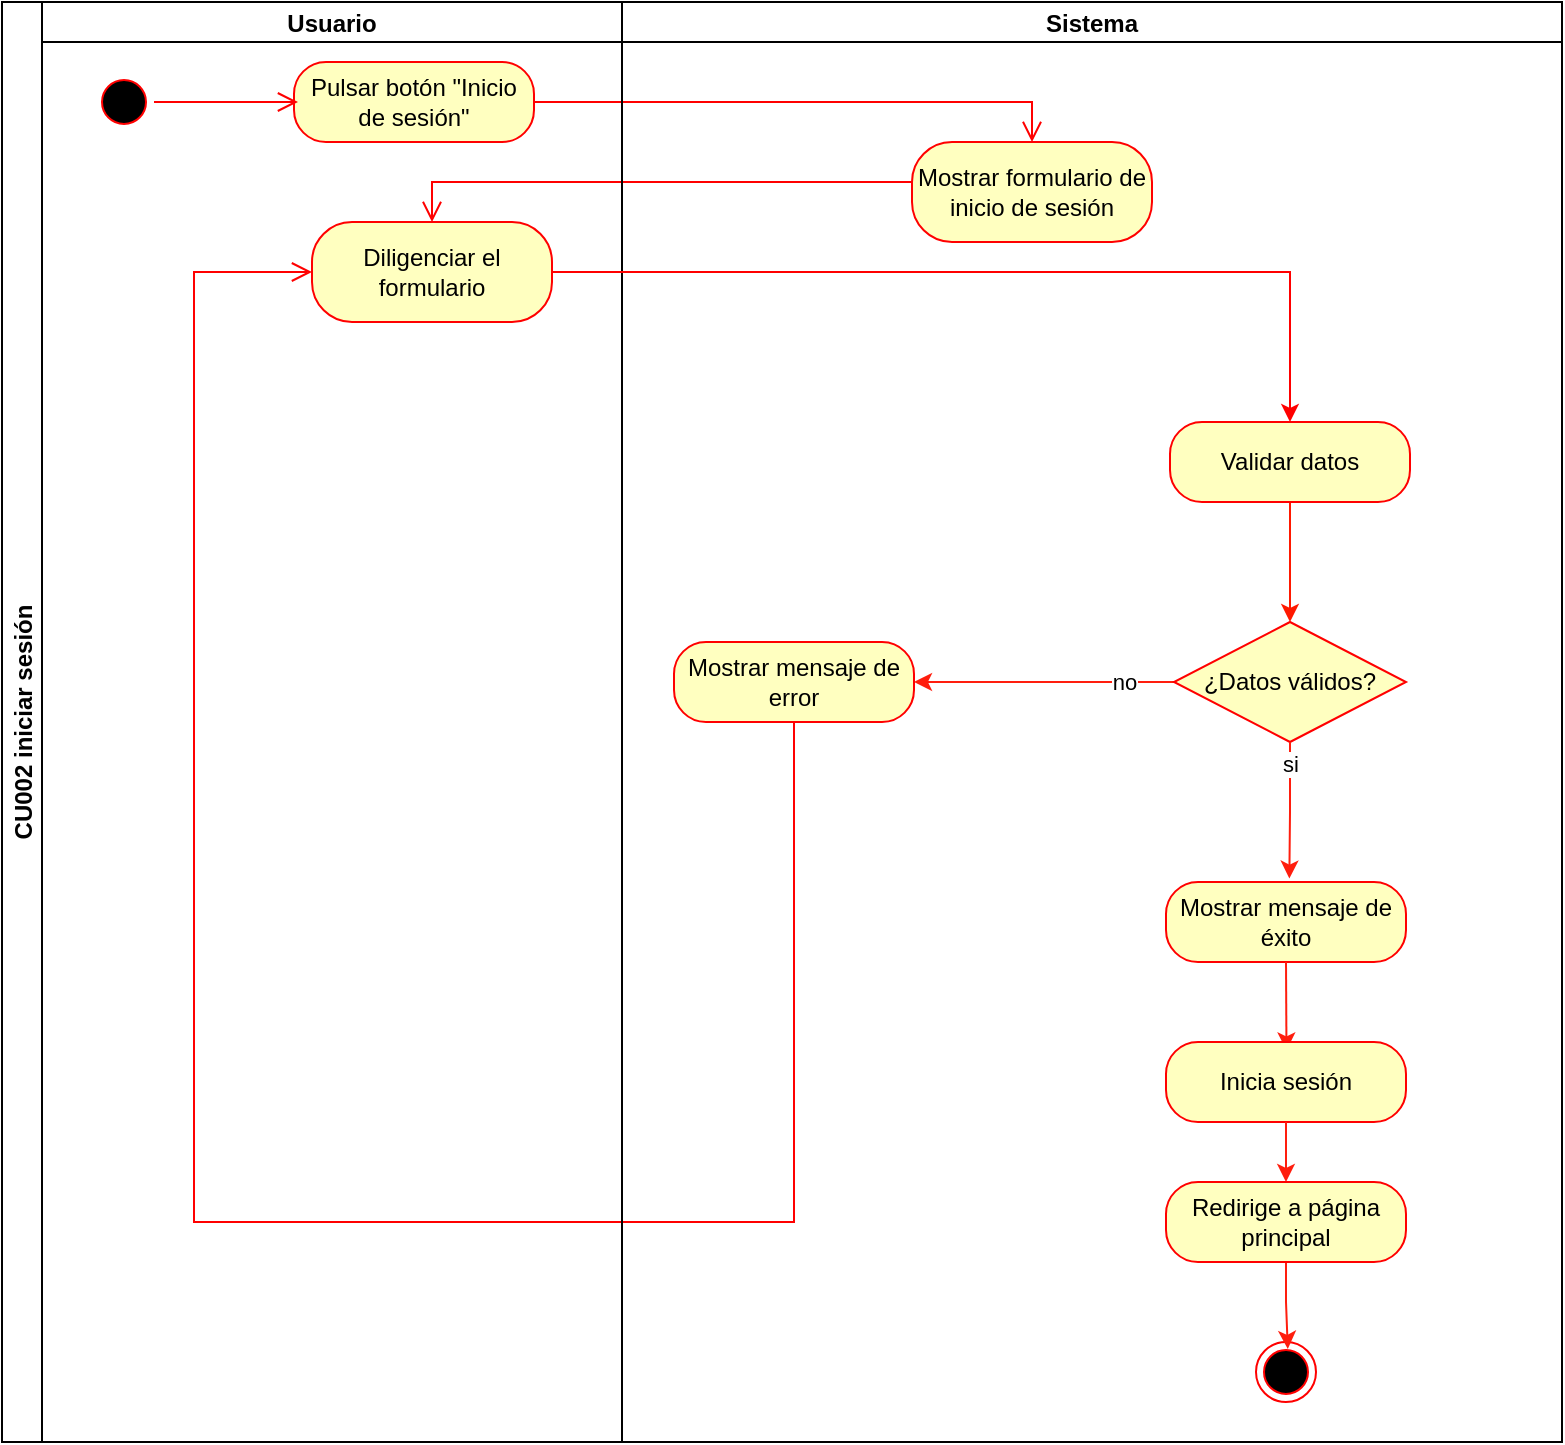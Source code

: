 <mxfile version="27.1.6">
  <diagram name="Página-1" id="qUwZIx5kGMzyCPHO5OWf">
    <mxGraphModel grid="1" page="1" gridSize="10" guides="1" tooltips="1" connect="1" arrows="1" fold="1" pageScale="1" pageWidth="827" pageHeight="1169" math="0" shadow="0">
      <root>
        <mxCell id="0" />
        <mxCell id="1" parent="0" />
        <mxCell id="LYJN2EBSwVhYtJWLNP7u-30" value="CU002 iniciar sesión" style="swimlane;childLayout=stackLayout;resizeParent=1;resizeParentMax=0;startSize=20;horizontal=0;horizontalStack=1;" vertex="1" parent="1">
          <mxGeometry x="24" y="10" width="780" height="720" as="geometry">
            <mxRectangle x="200" y="80" width="40" height="50" as="alternateBounds" />
          </mxGeometry>
        </mxCell>
        <mxCell id="LYJN2EBSwVhYtJWLNP7u-20" value="" style="edgeStyle=orthogonalEdgeStyle;html=1;verticalAlign=bottom;endArrow=open;endSize=8;strokeColor=#ff0000;rounded=0;entryX=0.5;entryY=0;entryDx=0;entryDy=0;" edge="1" parent="LYJN2EBSwVhYtJWLNP7u-30" source="DY15bEepxD2QxG58CWDD-1" target="LYJN2EBSwVhYtJWLNP7u-17">
          <mxGeometry relative="1" as="geometry">
            <mxPoint x="80" y="100" as="targetPoint" />
          </mxGeometry>
        </mxCell>
        <mxCell id="LYJN2EBSwVhYtJWLNP7u-21" value="" style="edgeStyle=orthogonalEdgeStyle;html=1;verticalAlign=bottom;endArrow=open;endSize=8;strokeColor=#ff0000;rounded=0;entryX=0.5;entryY=0;entryDx=0;entryDy=0;exitX=-0.004;exitY=0.421;exitDx=0;exitDy=0;exitPerimeter=0;" edge="1" parent="LYJN2EBSwVhYtJWLNP7u-30" source="LYJN2EBSwVhYtJWLNP7u-17" target="LYJN2EBSwVhYtJWLNP7u-27">
          <mxGeometry relative="1" as="geometry">
            <mxPoint x="146.0" y="138.0" as="targetPoint" />
            <mxPoint x="546.48" y="80" as="sourcePoint" />
            <Array as="points">
              <mxPoint x="555" y="90" />
              <mxPoint x="215" y="90" />
            </Array>
          </mxGeometry>
        </mxCell>
        <mxCell id="LYJN2EBSwVhYtJWLNP7u-59" value="" style="edgeStyle=orthogonalEdgeStyle;html=1;verticalAlign=bottom;endArrow=open;endSize=8;strokeColor=#ff0000;rounded=0;entryX=0;entryY=0.5;entryDx=0;entryDy=0;" edge="1" parent="LYJN2EBSwVhYtJWLNP7u-30" source="LYJN2EBSwVhYtJWLNP7u-58" target="LYJN2EBSwVhYtJWLNP7u-27">
          <mxGeometry relative="1" as="geometry">
            <mxPoint x="796" y="220" as="targetPoint" />
            <Array as="points">
              <mxPoint x="96" y="610" />
              <mxPoint x="96" y="135" />
            </Array>
          </mxGeometry>
        </mxCell>
        <mxCell id="LYJN2EBSwVhYtJWLNP7u-31" value="Usuario" style="swimlane;startSize=20;" vertex="1" parent="LYJN2EBSwVhYtJWLNP7u-30">
          <mxGeometry x="20" width="290" height="720" as="geometry" />
        </mxCell>
        <mxCell id="LYJN2EBSwVhYtJWLNP7u-19" value="" style="ellipse;html=1;shape=startState;fillColor=#000000;strokeColor=#ff0000;fillStyle=auto;" vertex="1" parent="LYJN2EBSwVhYtJWLNP7u-31">
          <mxGeometry x="26" y="35" width="30" height="30" as="geometry" />
        </mxCell>
        <mxCell id="LYJN2EBSwVhYtJWLNP7u-27" value="Diligenciar el formulario" style="rounded=1;whiteSpace=wrap;html=1;arcSize=40;fontColor=#000000;fillColor=#ffffc0;strokeColor=#ff0000;" vertex="1" parent="LYJN2EBSwVhYtJWLNP7u-31">
          <mxGeometry x="135" y="110" width="120" height="50" as="geometry" />
        </mxCell>
        <mxCell id="DY15bEepxD2QxG58CWDD-1" value="Pulsar botón &quot;Inicio de sesión&quot;" style="rounded=1;whiteSpace=wrap;html=1;arcSize=40;fontColor=#000000;fillColor=#ffffc0;strokeColor=#ff0000;" vertex="1" parent="LYJN2EBSwVhYtJWLNP7u-31">
          <mxGeometry x="126" y="30" width="120" height="40" as="geometry" />
        </mxCell>
        <mxCell id="DY15bEepxD2QxG58CWDD-2" value="" style="edgeStyle=orthogonalEdgeStyle;html=1;verticalAlign=bottom;endArrow=open;endSize=8;strokeColor=#ff0000;rounded=0;exitX=1;exitY=0.5;exitDx=0;exitDy=0;" edge="1" parent="LYJN2EBSwVhYtJWLNP7u-31" source="LYJN2EBSwVhYtJWLNP7u-19">
          <mxGeometry relative="1" as="geometry">
            <mxPoint x="128" y="50" as="targetPoint" />
            <mxPoint x="80" y="55" as="sourcePoint" />
            <Array as="points">
              <mxPoint x="128" y="50" />
            </Array>
          </mxGeometry>
        </mxCell>
        <mxCell id="LYJN2EBSwVhYtJWLNP7u-32" value="Sistema" style="swimlane;startSize=20;" vertex="1" parent="LYJN2EBSwVhYtJWLNP7u-30">
          <mxGeometry x="310" width="470" height="720" as="geometry" />
        </mxCell>
        <mxCell id="LYJN2EBSwVhYtJWLNP7u-17" value="Mostrar formulario de inicio de sesión" style="rounded=1;whiteSpace=wrap;html=1;arcSize=40;fontColor=#000000;fillColor=#ffffc0;strokeColor=#ff0000;" vertex="1" parent="LYJN2EBSwVhYtJWLNP7u-32">
          <mxGeometry x="145" y="70" width="120" height="50" as="geometry" />
        </mxCell>
        <mxCell id="LYJN2EBSwVhYtJWLNP7u-115" style="edgeStyle=orthogonalEdgeStyle;rounded=0;orthogonalLoop=1;jettySize=auto;html=1;exitX=0;exitY=0.5;exitDx=0;exitDy=0;entryX=1;entryY=0.5;entryDx=0;entryDy=0;strokeColor=#FF1E0E;" edge="1" parent="LYJN2EBSwVhYtJWLNP7u-32" source="LYJN2EBSwVhYtJWLNP7u-37" target="LYJN2EBSwVhYtJWLNP7u-58">
          <mxGeometry relative="1" as="geometry" />
        </mxCell>
        <mxCell id="LYJN2EBSwVhYtJWLNP7u-116" value="no" style="edgeLabel;html=1;align=center;verticalAlign=middle;resizable=0;points=[];" vertex="1" connectable="0" parent="LYJN2EBSwVhYtJWLNP7u-115">
          <mxGeometry x="-0.859" y="2" relative="1" as="geometry">
            <mxPoint x="-16" y="-2" as="offset" />
          </mxGeometry>
        </mxCell>
        <mxCell id="LYJN2EBSwVhYtJWLNP7u-37" value="¿Datos válidos?" style="rhombus;whiteSpace=wrap;html=1;fontColor=#000000;fillColor=#ffffc0;strokeColor=#ff0000;" vertex="1" parent="LYJN2EBSwVhYtJWLNP7u-32">
          <mxGeometry x="276" y="310" width="116" height="60" as="geometry" />
        </mxCell>
        <mxCell id="LYJN2EBSwVhYtJWLNP7u-118" style="edgeStyle=orthogonalEdgeStyle;rounded=0;orthogonalLoop=1;jettySize=auto;html=1;exitX=0.5;exitY=1;exitDx=0;exitDy=0;entryX=0.5;entryY=0;entryDx=0;entryDy=0;strokeColor=light-dark(#FF1900,#FF1900);" edge="1" parent="LYJN2EBSwVhYtJWLNP7u-32" source="LYJN2EBSwVhYtJWLNP7u-45" target="LYJN2EBSwVhYtJWLNP7u-37">
          <mxGeometry relative="1" as="geometry" />
        </mxCell>
        <mxCell id="LYJN2EBSwVhYtJWLNP7u-45" value="Validar datos" style="rounded=1;whiteSpace=wrap;html=1;arcSize=40;fontColor=#000000;fillColor=#ffffc0;strokeColor=#ff0000;" vertex="1" parent="LYJN2EBSwVhYtJWLNP7u-32">
          <mxGeometry x="274" y="210" width="120" height="40" as="geometry" />
        </mxCell>
        <mxCell id="LYJN2EBSwVhYtJWLNP7u-58" value="Mostrar mensaje de error" style="rounded=1;whiteSpace=wrap;html=1;arcSize=40;fontColor=#000000;fillColor=#ffffc0;strokeColor=#ff0000;" vertex="1" parent="LYJN2EBSwVhYtJWLNP7u-32">
          <mxGeometry x="26" y="320" width="120" height="40" as="geometry" />
        </mxCell>
        <mxCell id="LYJN2EBSwVhYtJWLNP7u-51" value="Mostrar mensaje de éxito" style="rounded=1;whiteSpace=wrap;html=1;arcSize=40;fontColor=#000000;fillColor=#ffffc0;strokeColor=#ff0000;" vertex="1" parent="LYJN2EBSwVhYtJWLNP7u-32">
          <mxGeometry x="272" y="440" width="120" height="40" as="geometry" />
        </mxCell>
        <mxCell id="LYJN2EBSwVhYtJWLNP7u-40" value="" style="ellipse;html=1;shape=endState;fillColor=#000000;strokeColor=#ff0000;" vertex="1" parent="LYJN2EBSwVhYtJWLNP7u-32">
          <mxGeometry x="317" y="670" width="30" height="30" as="geometry" />
        </mxCell>
        <mxCell id="LYJN2EBSwVhYtJWLNP7u-108" value="" style="edgeStyle=orthogonalEdgeStyle;rounded=0;orthogonalLoop=1;jettySize=auto;html=1;exitX=0.5;exitY=1;exitDx=0;exitDy=0;entryX=0.502;entryY=0.106;entryDx=0;entryDy=0;entryPerimeter=0;strokeColor=#FF1E0E;" edge="1" parent="LYJN2EBSwVhYtJWLNP7u-32" source="LYJN2EBSwVhYtJWLNP7u-51" target="LYJN2EBSwVhYtJWLNP7u-106">
          <mxGeometry relative="1" as="geometry">
            <mxPoint x="670" y="520" as="sourcePoint" />
            <mxPoint x="666" y="683" as="targetPoint" />
            <Array as="points">
              <mxPoint x="332" y="480" />
              <mxPoint x="332" y="500" />
            </Array>
          </mxGeometry>
        </mxCell>
        <mxCell id="LYJN2EBSwVhYtJWLNP7u-106" value="Inicia sesión" style="rounded=1;whiteSpace=wrap;html=1;arcSize=40;fontColor=#000000;fillColor=#ffffc0;strokeColor=#ff0000;" vertex="1" parent="LYJN2EBSwVhYtJWLNP7u-32">
          <mxGeometry x="272" y="520" width="120" height="40" as="geometry" />
        </mxCell>
        <mxCell id="LYJN2EBSwVhYtJWLNP7u-109" style="edgeStyle=orthogonalEdgeStyle;rounded=0;orthogonalLoop=1;jettySize=auto;html=1;entryX=0.53;entryY=0.115;entryDx=0;entryDy=0;entryPerimeter=0;strokeColor=#FF1E0E;" edge="1" parent="LYJN2EBSwVhYtJWLNP7u-32" source="LYJN2EBSwVhYtJWLNP7u-110" target="LYJN2EBSwVhYtJWLNP7u-40">
          <mxGeometry relative="1" as="geometry" />
        </mxCell>
        <mxCell id="LYJN2EBSwVhYtJWLNP7u-111" value="" style="edgeStyle=orthogonalEdgeStyle;rounded=0;orthogonalLoop=1;jettySize=auto;html=1;entryX=0.5;entryY=0;entryDx=0;entryDy=0;strokeColor=#FF1E0E;" edge="1" parent="LYJN2EBSwVhYtJWLNP7u-32" source="LYJN2EBSwVhYtJWLNP7u-106" target="LYJN2EBSwVhYtJWLNP7u-110">
          <mxGeometry relative="1" as="geometry">
            <mxPoint x="666" y="570" as="sourcePoint" />
            <mxPoint x="667" y="683" as="targetPoint" />
            <Array as="points" />
          </mxGeometry>
        </mxCell>
        <mxCell id="LYJN2EBSwVhYtJWLNP7u-110" value="Redirige a página principal" style="rounded=1;whiteSpace=wrap;html=1;arcSize=40;fontColor=#000000;fillColor=#ffffc0;strokeColor=#ff0000;" vertex="1" parent="LYJN2EBSwVhYtJWLNP7u-32">
          <mxGeometry x="272" y="590" width="120" height="40" as="geometry" />
        </mxCell>
        <mxCell id="LYJN2EBSwVhYtJWLNP7u-112" style="edgeStyle=orthogonalEdgeStyle;rounded=0;orthogonalLoop=1;jettySize=auto;html=1;entryX=0.514;entryY=-0.043;entryDx=0;entryDy=0;entryPerimeter=0;strokeColor=#FF1E0E;" edge="1" parent="LYJN2EBSwVhYtJWLNP7u-32" source="LYJN2EBSwVhYtJWLNP7u-37" target="LYJN2EBSwVhYtJWLNP7u-51">
          <mxGeometry relative="1" as="geometry" />
        </mxCell>
        <mxCell id="LYJN2EBSwVhYtJWLNP7u-113" value="si" style="edgeLabel;html=1;align=center;verticalAlign=middle;resizable=0;points=[];" vertex="1" connectable="0" parent="LYJN2EBSwVhYtJWLNP7u-112">
          <mxGeometry x="-0.683" relative="1" as="geometry">
            <mxPoint as="offset" />
          </mxGeometry>
        </mxCell>
        <mxCell id="LYJN2EBSwVhYtJWLNP7u-114" style="edgeStyle=orthogonalEdgeStyle;rounded=0;orthogonalLoop=1;jettySize=auto;html=1;exitX=0.5;exitY=1;exitDx=0;exitDy=0;" edge="1" parent="LYJN2EBSwVhYtJWLNP7u-32" source="LYJN2EBSwVhYtJWLNP7u-58" target="LYJN2EBSwVhYtJWLNP7u-58">
          <mxGeometry relative="1" as="geometry" />
        </mxCell>
        <mxCell id="LYJN2EBSwVhYtJWLNP7u-117" style="edgeStyle=orthogonalEdgeStyle;rounded=0;orthogonalLoop=1;jettySize=auto;html=1;exitX=1;exitY=0.5;exitDx=0;exitDy=0;entryX=0.5;entryY=0;entryDx=0;entryDy=0;strokeColor=#FF0000;" edge="1" parent="LYJN2EBSwVhYtJWLNP7u-30" source="LYJN2EBSwVhYtJWLNP7u-27" target="LYJN2EBSwVhYtJWLNP7u-45">
          <mxGeometry relative="1" as="geometry" />
        </mxCell>
      </root>
    </mxGraphModel>
  </diagram>
</mxfile>
